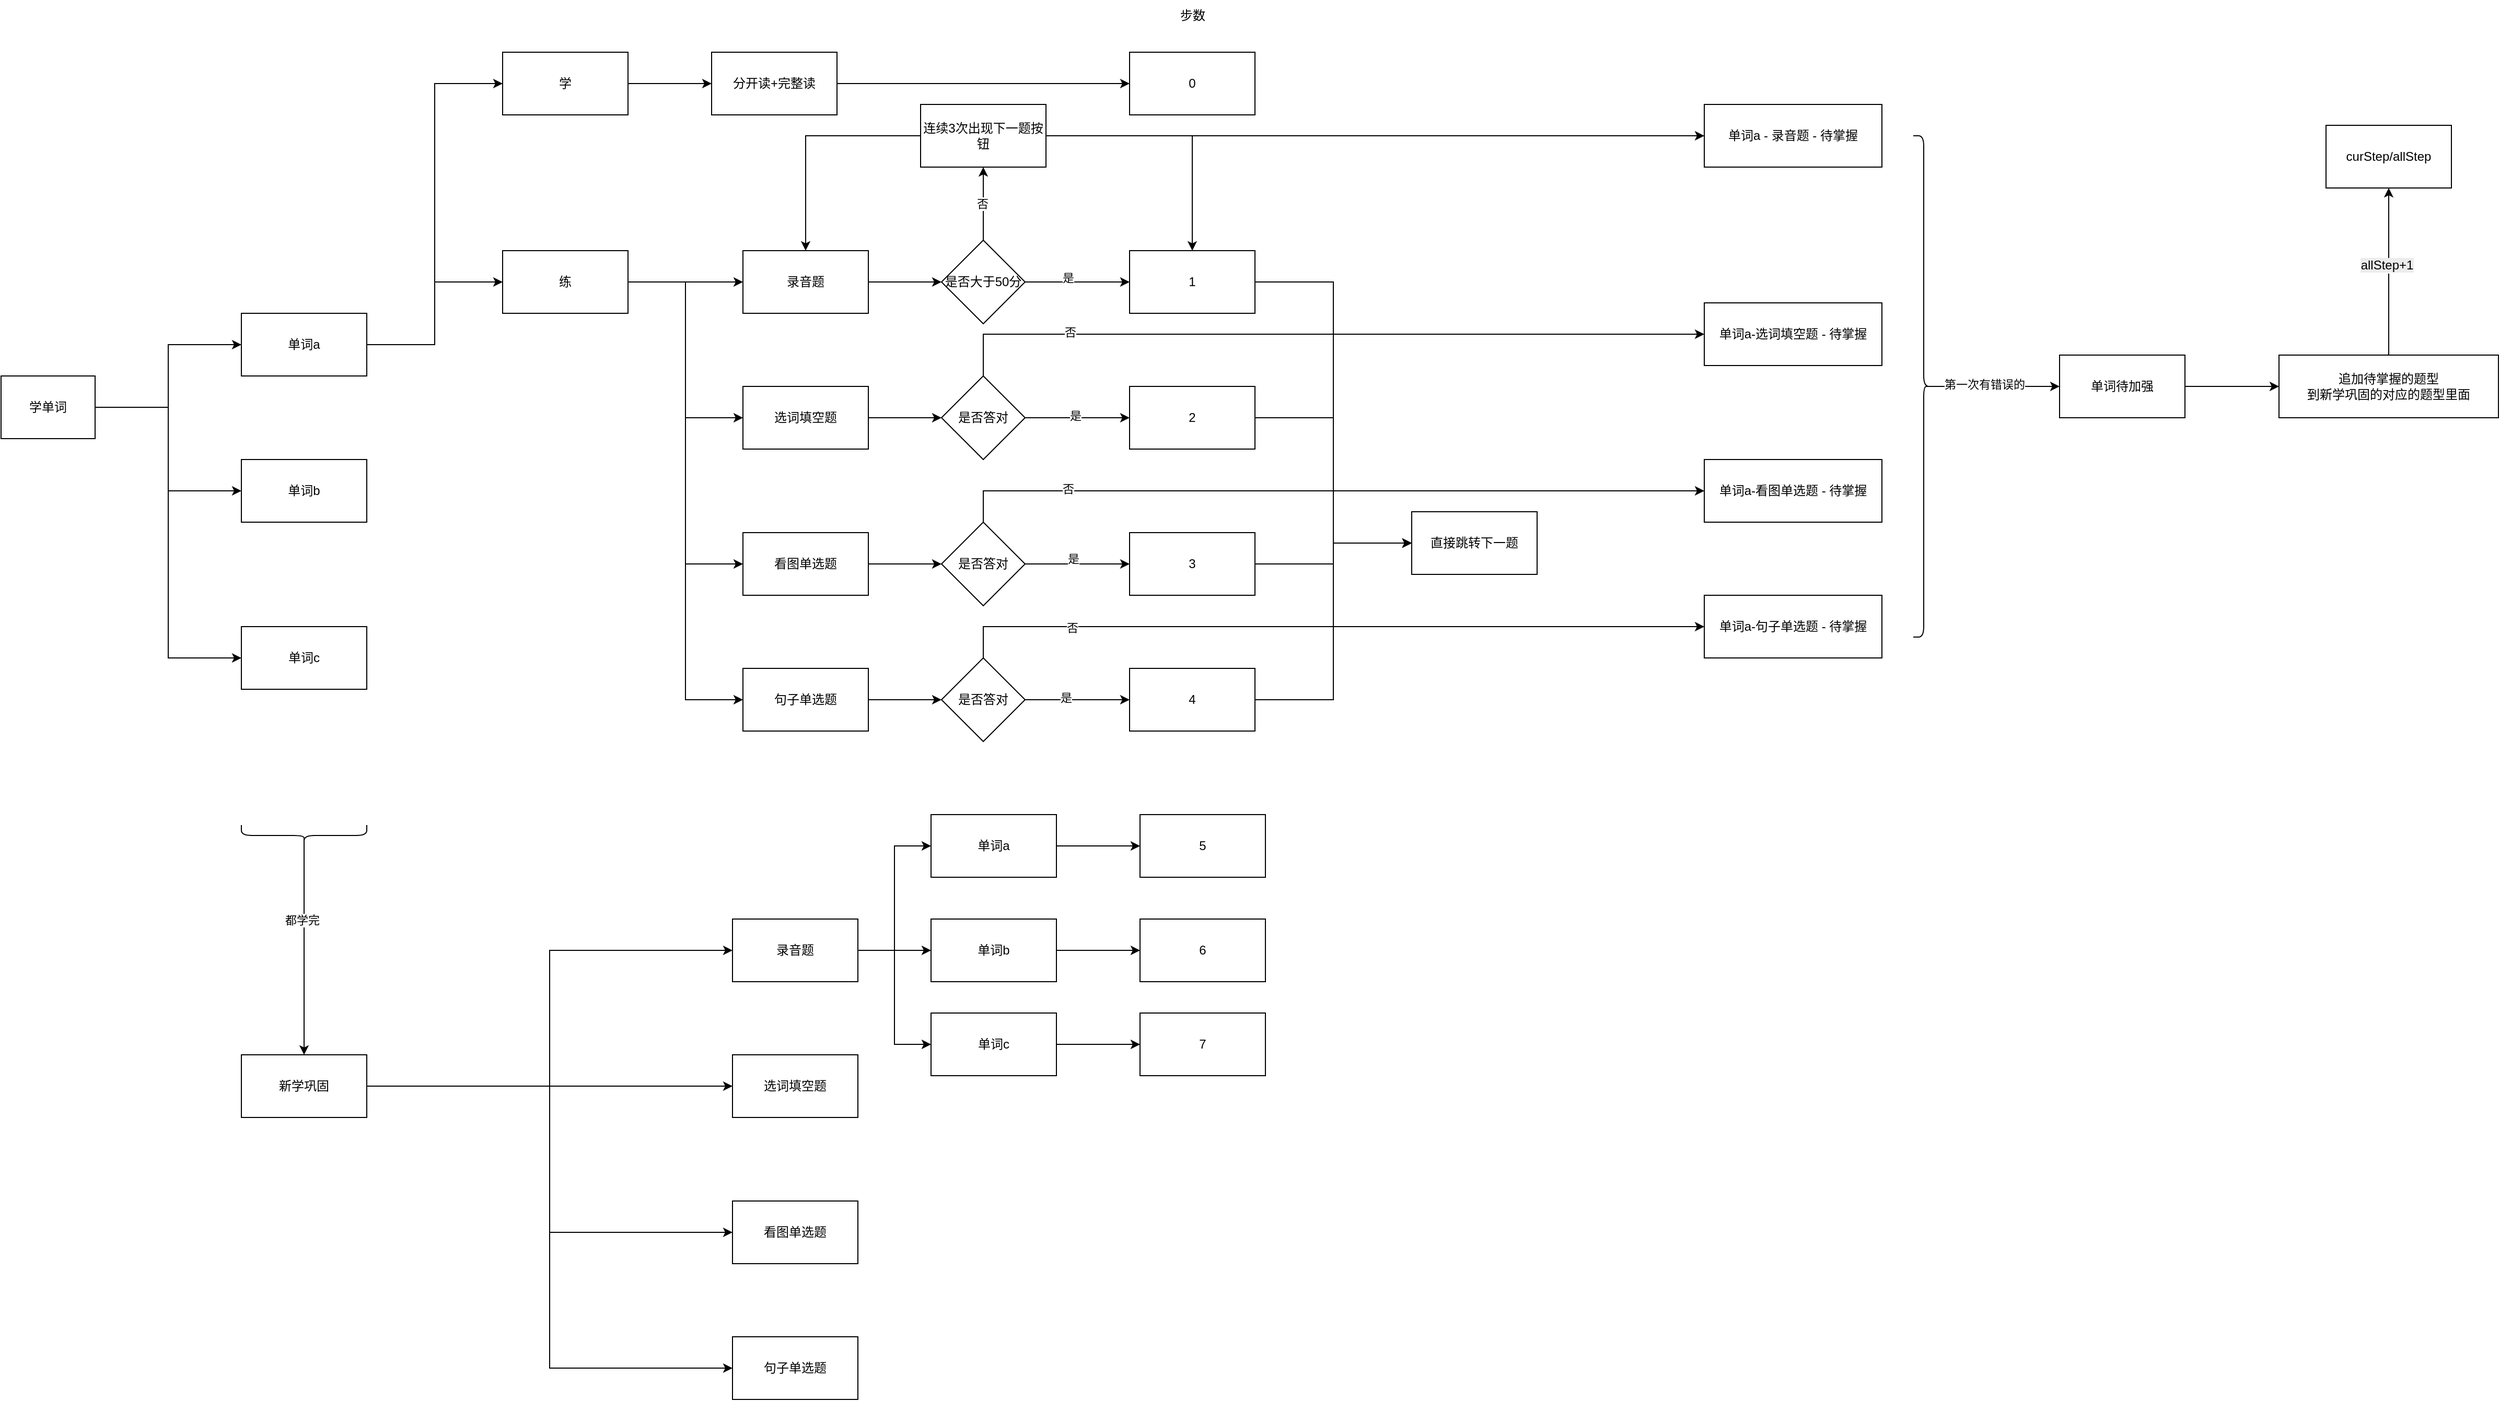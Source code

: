 <mxfile version="28.0.6">
  <diagram name="第 1 页" id="9Yd3pqUPsnyFqQwgOoFY">
    <mxGraphModel dx="2102" dy="2380" grid="1" gridSize="10" guides="1" tooltips="1" connect="1" arrows="1" fold="1" page="1" pageScale="1" pageWidth="827" pageHeight="1169" math="0" shadow="0">
      <root>
        <mxCell id="0" />
        <mxCell id="1" parent="0" />
        <mxCell id="PbvdAyPlCqfGMovEDeMH-3" value="" style="edgeStyle=orthogonalEdgeStyle;rounded=0;orthogonalLoop=1;jettySize=auto;html=1;" edge="1" parent="1" source="PbvdAyPlCqfGMovEDeMH-1" target="PbvdAyPlCqfGMovEDeMH-2">
          <mxGeometry relative="1" as="geometry">
            <Array as="points">
              <mxPoint x="220" y="260" />
              <mxPoint x="220" y="200" />
            </Array>
          </mxGeometry>
        </mxCell>
        <mxCell id="PbvdAyPlCqfGMovEDeMH-108" style="edgeStyle=orthogonalEdgeStyle;rounded=0;orthogonalLoop=1;jettySize=auto;html=1;exitX=1;exitY=0.5;exitDx=0;exitDy=0;entryX=0;entryY=0.5;entryDx=0;entryDy=0;" edge="1" parent="1" source="PbvdAyPlCqfGMovEDeMH-1" target="PbvdAyPlCqfGMovEDeMH-4">
          <mxGeometry relative="1" as="geometry" />
        </mxCell>
        <mxCell id="PbvdAyPlCqfGMovEDeMH-110" style="edgeStyle=orthogonalEdgeStyle;rounded=0;orthogonalLoop=1;jettySize=auto;html=1;exitX=1;exitY=0.5;exitDx=0;exitDy=0;entryX=0;entryY=0.5;entryDx=0;entryDy=0;" edge="1" parent="1" source="PbvdAyPlCqfGMovEDeMH-1" target="PbvdAyPlCqfGMovEDeMH-109">
          <mxGeometry relative="1" as="geometry" />
        </mxCell>
        <mxCell id="PbvdAyPlCqfGMovEDeMH-1" value="学单词" style="rounded=0;whiteSpace=wrap;html=1;" vertex="1" parent="1">
          <mxGeometry x="60" y="230" width="90" height="60" as="geometry" />
        </mxCell>
        <mxCell id="PbvdAyPlCqfGMovEDeMH-18" style="edgeStyle=orthogonalEdgeStyle;rounded=0;orthogonalLoop=1;jettySize=auto;html=1;exitX=1;exitY=0.5;exitDx=0;exitDy=0;entryX=0;entryY=0.5;entryDx=0;entryDy=0;" edge="1" parent="1" source="PbvdAyPlCqfGMovEDeMH-2" target="PbvdAyPlCqfGMovEDeMH-15">
          <mxGeometry relative="1" as="geometry" />
        </mxCell>
        <mxCell id="PbvdAyPlCqfGMovEDeMH-19" style="edgeStyle=orthogonalEdgeStyle;rounded=0;orthogonalLoop=1;jettySize=auto;html=1;exitX=1;exitY=0.5;exitDx=0;exitDy=0;entryX=0;entryY=0.5;entryDx=0;entryDy=0;" edge="1" parent="1" source="PbvdAyPlCqfGMovEDeMH-2" target="PbvdAyPlCqfGMovEDeMH-16">
          <mxGeometry relative="1" as="geometry" />
        </mxCell>
        <mxCell id="PbvdAyPlCqfGMovEDeMH-2" value="单词a" style="whiteSpace=wrap;html=1;rounded=0;" vertex="1" parent="1">
          <mxGeometry x="290" y="170" width="120" height="60" as="geometry" />
        </mxCell>
        <mxCell id="PbvdAyPlCqfGMovEDeMH-4" value="单词b" style="whiteSpace=wrap;html=1;rounded=0;" vertex="1" parent="1">
          <mxGeometry x="290" y="310" width="120" height="60" as="geometry" />
        </mxCell>
        <mxCell id="PbvdAyPlCqfGMovEDeMH-38" style="edgeStyle=orthogonalEdgeStyle;rounded=0;orthogonalLoop=1;jettySize=auto;html=1;entryX=0;entryY=0.5;entryDx=0;entryDy=0;" edge="1" parent="1" source="PbvdAyPlCqfGMovEDeMH-6" target="PbvdAyPlCqfGMovEDeMH-9">
          <mxGeometry relative="1" as="geometry" />
        </mxCell>
        <mxCell id="PbvdAyPlCqfGMovEDeMH-6" value="分开读+完整读" style="whiteSpace=wrap;html=1;rounded=0;" vertex="1" parent="1">
          <mxGeometry x="740" y="-80" width="120" height="60" as="geometry" />
        </mxCell>
        <mxCell id="PbvdAyPlCqfGMovEDeMH-9" value="0" style="whiteSpace=wrap;html=1;rounded=0;" vertex="1" parent="1">
          <mxGeometry x="1140" y="-80" width="120" height="60" as="geometry" />
        </mxCell>
        <mxCell id="PbvdAyPlCqfGMovEDeMH-11" value="步数" style="text;html=1;align=center;verticalAlign=middle;resizable=0;points=[];autosize=1;strokeColor=none;fillColor=none;" vertex="1" parent="1">
          <mxGeometry x="1175" y="-130" width="50" height="30" as="geometry" />
        </mxCell>
        <mxCell id="PbvdAyPlCqfGMovEDeMH-21" style="edgeStyle=orthogonalEdgeStyle;rounded=0;orthogonalLoop=1;jettySize=auto;html=1;exitX=1;exitY=0.5;exitDx=0;exitDy=0;entryX=0;entryY=0.5;entryDx=0;entryDy=0;" edge="1" parent="1" source="PbvdAyPlCqfGMovEDeMH-15" target="PbvdAyPlCqfGMovEDeMH-6">
          <mxGeometry relative="1" as="geometry" />
        </mxCell>
        <mxCell id="PbvdAyPlCqfGMovEDeMH-15" value="学" style="whiteSpace=wrap;html=1;" vertex="1" parent="1">
          <mxGeometry x="540" y="-80" width="120" height="60" as="geometry" />
        </mxCell>
        <mxCell id="PbvdAyPlCqfGMovEDeMH-23" value="" style="edgeStyle=orthogonalEdgeStyle;rounded=0;orthogonalLoop=1;jettySize=auto;html=1;" edge="1" parent="1" source="PbvdAyPlCqfGMovEDeMH-16" target="PbvdAyPlCqfGMovEDeMH-22">
          <mxGeometry relative="1" as="geometry" />
        </mxCell>
        <mxCell id="PbvdAyPlCqfGMovEDeMH-27" style="edgeStyle=orthogonalEdgeStyle;rounded=0;orthogonalLoop=1;jettySize=auto;html=1;exitX=1;exitY=0.5;exitDx=0;exitDy=0;entryX=0;entryY=0.5;entryDx=0;entryDy=0;" edge="1" parent="1" source="PbvdAyPlCqfGMovEDeMH-16" target="PbvdAyPlCqfGMovEDeMH-24">
          <mxGeometry relative="1" as="geometry" />
        </mxCell>
        <mxCell id="PbvdAyPlCqfGMovEDeMH-28" style="edgeStyle=orthogonalEdgeStyle;rounded=0;orthogonalLoop=1;jettySize=auto;html=1;exitX=1;exitY=0.5;exitDx=0;exitDy=0;entryX=0;entryY=0.5;entryDx=0;entryDy=0;" edge="1" parent="1" source="PbvdAyPlCqfGMovEDeMH-16" target="PbvdAyPlCqfGMovEDeMH-25">
          <mxGeometry relative="1" as="geometry" />
        </mxCell>
        <mxCell id="PbvdAyPlCqfGMovEDeMH-29" style="edgeStyle=orthogonalEdgeStyle;rounded=0;orthogonalLoop=1;jettySize=auto;html=1;exitX=1;exitY=0.5;exitDx=0;exitDy=0;entryX=0;entryY=0.5;entryDx=0;entryDy=0;" edge="1" parent="1" source="PbvdAyPlCqfGMovEDeMH-16" target="PbvdAyPlCqfGMovEDeMH-26">
          <mxGeometry relative="1" as="geometry" />
        </mxCell>
        <mxCell id="PbvdAyPlCqfGMovEDeMH-16" value="练" style="whiteSpace=wrap;html=1;" vertex="1" parent="1">
          <mxGeometry x="540" y="110" width="120" height="60" as="geometry" />
        </mxCell>
        <mxCell id="PbvdAyPlCqfGMovEDeMH-40" value="" style="edgeStyle=orthogonalEdgeStyle;rounded=0;orthogonalLoop=1;jettySize=auto;html=1;" edge="1" parent="1" source="PbvdAyPlCqfGMovEDeMH-22" target="PbvdAyPlCqfGMovEDeMH-39">
          <mxGeometry relative="1" as="geometry" />
        </mxCell>
        <mxCell id="PbvdAyPlCqfGMovEDeMH-22" value="录音题" style="whiteSpace=wrap;html=1;" vertex="1" parent="1">
          <mxGeometry x="770" y="110" width="120" height="60" as="geometry" />
        </mxCell>
        <mxCell id="PbvdAyPlCqfGMovEDeMH-63" value="" style="edgeStyle=orthogonalEdgeStyle;rounded=0;orthogonalLoop=1;jettySize=auto;html=1;" edge="1" parent="1" source="PbvdAyPlCqfGMovEDeMH-24" target="PbvdAyPlCqfGMovEDeMH-62">
          <mxGeometry relative="1" as="geometry" />
        </mxCell>
        <mxCell id="PbvdAyPlCqfGMovEDeMH-24" value="选词填空题" style="whiteSpace=wrap;html=1;" vertex="1" parent="1">
          <mxGeometry x="770" y="240" width="120" height="60" as="geometry" />
        </mxCell>
        <mxCell id="PbvdAyPlCqfGMovEDeMH-82" value="" style="edgeStyle=orthogonalEdgeStyle;rounded=0;orthogonalLoop=1;jettySize=auto;html=1;" edge="1" parent="1" source="PbvdAyPlCqfGMovEDeMH-25" target="PbvdAyPlCqfGMovEDeMH-81">
          <mxGeometry relative="1" as="geometry" />
        </mxCell>
        <mxCell id="PbvdAyPlCqfGMovEDeMH-25" value="看图单选题" style="whiteSpace=wrap;html=1;" vertex="1" parent="1">
          <mxGeometry x="770" y="380" width="120" height="60" as="geometry" />
        </mxCell>
        <mxCell id="PbvdAyPlCqfGMovEDeMH-89" value="" style="edgeStyle=orthogonalEdgeStyle;rounded=0;orthogonalLoop=1;jettySize=auto;html=1;" edge="1" parent="1" source="PbvdAyPlCqfGMovEDeMH-26" target="PbvdAyPlCqfGMovEDeMH-88">
          <mxGeometry relative="1" as="geometry" />
        </mxCell>
        <mxCell id="PbvdAyPlCqfGMovEDeMH-26" value="句子单选题" style="whiteSpace=wrap;html=1;" vertex="1" parent="1">
          <mxGeometry x="770" y="510" width="120" height="60" as="geometry" />
        </mxCell>
        <mxCell id="PbvdAyPlCqfGMovEDeMH-56" style="edgeStyle=orthogonalEdgeStyle;rounded=0;orthogonalLoop=1;jettySize=auto;html=1;exitX=1;exitY=0.5;exitDx=0;exitDy=0;entryX=0;entryY=0.5;entryDx=0;entryDy=0;" edge="1" parent="1" source="PbvdAyPlCqfGMovEDeMH-30" target="PbvdAyPlCqfGMovEDeMH-53">
          <mxGeometry relative="1" as="geometry" />
        </mxCell>
        <mxCell id="PbvdAyPlCqfGMovEDeMH-30" value="1" style="whiteSpace=wrap;html=1;" vertex="1" parent="1">
          <mxGeometry x="1140" y="110" width="120" height="60" as="geometry" />
        </mxCell>
        <mxCell id="PbvdAyPlCqfGMovEDeMH-57" style="edgeStyle=orthogonalEdgeStyle;rounded=0;orthogonalLoop=1;jettySize=auto;html=1;exitX=1;exitY=0.5;exitDx=0;exitDy=0;entryX=0;entryY=0.5;entryDx=0;entryDy=0;" edge="1" parent="1" source="PbvdAyPlCqfGMovEDeMH-32" target="PbvdAyPlCqfGMovEDeMH-53">
          <mxGeometry relative="1" as="geometry" />
        </mxCell>
        <mxCell id="PbvdAyPlCqfGMovEDeMH-32" value="2" style="whiteSpace=wrap;html=1;" vertex="1" parent="1">
          <mxGeometry x="1140" y="240" width="120" height="60" as="geometry" />
        </mxCell>
        <mxCell id="PbvdAyPlCqfGMovEDeMH-58" style="edgeStyle=orthogonalEdgeStyle;rounded=0;orthogonalLoop=1;jettySize=auto;html=1;exitX=1;exitY=0.5;exitDx=0;exitDy=0;entryX=0;entryY=0.5;entryDx=0;entryDy=0;" edge="1" parent="1" source="PbvdAyPlCqfGMovEDeMH-34" target="PbvdAyPlCqfGMovEDeMH-53">
          <mxGeometry relative="1" as="geometry" />
        </mxCell>
        <mxCell id="PbvdAyPlCqfGMovEDeMH-34" value="3" style="whiteSpace=wrap;html=1;" vertex="1" parent="1">
          <mxGeometry x="1140" y="380" width="120" height="60" as="geometry" />
        </mxCell>
        <mxCell id="PbvdAyPlCqfGMovEDeMH-59" style="edgeStyle=orthogonalEdgeStyle;rounded=0;orthogonalLoop=1;jettySize=auto;html=1;exitX=1;exitY=0.5;exitDx=0;exitDy=0;entryX=0;entryY=0.5;entryDx=0;entryDy=0;" edge="1" parent="1" source="PbvdAyPlCqfGMovEDeMH-36" target="PbvdAyPlCqfGMovEDeMH-53">
          <mxGeometry relative="1" as="geometry" />
        </mxCell>
        <mxCell id="PbvdAyPlCqfGMovEDeMH-36" value="4" style="whiteSpace=wrap;html=1;" vertex="1" parent="1">
          <mxGeometry x="1140" y="510" width="120" height="60" as="geometry" />
        </mxCell>
        <mxCell id="PbvdAyPlCqfGMovEDeMH-41" style="edgeStyle=orthogonalEdgeStyle;rounded=0;orthogonalLoop=1;jettySize=auto;html=1;exitX=1;exitY=0.5;exitDx=0;exitDy=0;entryX=0;entryY=0.5;entryDx=0;entryDy=0;" edge="1" parent="1" source="PbvdAyPlCqfGMovEDeMH-39" target="PbvdAyPlCqfGMovEDeMH-30">
          <mxGeometry relative="1" as="geometry" />
        </mxCell>
        <mxCell id="PbvdAyPlCqfGMovEDeMH-42" value="是" style="edgeLabel;html=1;align=center;verticalAlign=middle;resizable=0;points=[];" vertex="1" connectable="0" parent="PbvdAyPlCqfGMovEDeMH-41">
          <mxGeometry x="-0.194" y="4" relative="1" as="geometry">
            <mxPoint as="offset" />
          </mxGeometry>
        </mxCell>
        <mxCell id="PbvdAyPlCqfGMovEDeMH-48" value="" style="edgeStyle=orthogonalEdgeStyle;rounded=0;orthogonalLoop=1;jettySize=auto;html=1;" edge="1" parent="1" source="PbvdAyPlCqfGMovEDeMH-39" target="PbvdAyPlCqfGMovEDeMH-47">
          <mxGeometry relative="1" as="geometry" />
        </mxCell>
        <mxCell id="PbvdAyPlCqfGMovEDeMH-49" value="否" style="edgeLabel;html=1;align=center;verticalAlign=middle;resizable=0;points=[];" vertex="1" connectable="0" parent="PbvdAyPlCqfGMovEDeMH-48">
          <mxGeometry x="-0.014" y="1" relative="1" as="geometry">
            <mxPoint y="-1" as="offset" />
          </mxGeometry>
        </mxCell>
        <mxCell id="PbvdAyPlCqfGMovEDeMH-39" value="是否大于50分" style="rhombus;whiteSpace=wrap;html=1;" vertex="1" parent="1">
          <mxGeometry x="960" y="100" width="80" height="80" as="geometry" />
        </mxCell>
        <mxCell id="PbvdAyPlCqfGMovEDeMH-50" style="edgeStyle=orthogonalEdgeStyle;rounded=0;orthogonalLoop=1;jettySize=auto;html=1;exitX=0;exitY=0.5;exitDx=0;exitDy=0;entryX=0.5;entryY=0;entryDx=0;entryDy=0;" edge="1" parent="1" source="PbvdAyPlCqfGMovEDeMH-47" target="PbvdAyPlCqfGMovEDeMH-22">
          <mxGeometry relative="1" as="geometry" />
        </mxCell>
        <mxCell id="PbvdAyPlCqfGMovEDeMH-52" style="edgeStyle=orthogonalEdgeStyle;rounded=0;orthogonalLoop=1;jettySize=auto;html=1;exitX=1;exitY=0.5;exitDx=0;exitDy=0;entryX=0.5;entryY=0;entryDx=0;entryDy=0;" edge="1" parent="1" source="PbvdAyPlCqfGMovEDeMH-47" target="PbvdAyPlCqfGMovEDeMH-30">
          <mxGeometry relative="1" as="geometry" />
        </mxCell>
        <mxCell id="PbvdAyPlCqfGMovEDeMH-61" style="edgeStyle=orthogonalEdgeStyle;rounded=0;orthogonalLoop=1;jettySize=auto;html=1;exitX=1;exitY=0.5;exitDx=0;exitDy=0;entryX=0;entryY=0.5;entryDx=0;entryDy=0;" edge="1" parent="1" source="PbvdAyPlCqfGMovEDeMH-47" target="PbvdAyPlCqfGMovEDeMH-60">
          <mxGeometry relative="1" as="geometry" />
        </mxCell>
        <mxCell id="PbvdAyPlCqfGMovEDeMH-47" value="连续3次出现下一题按钮" style="whiteSpace=wrap;html=1;" vertex="1" parent="1">
          <mxGeometry x="940" y="-30" width="120" height="60" as="geometry" />
        </mxCell>
        <mxCell id="PbvdAyPlCqfGMovEDeMH-53" value="直接跳转下一题" style="whiteSpace=wrap;html=1;" vertex="1" parent="1">
          <mxGeometry x="1410" y="360" width="120" height="60" as="geometry" />
        </mxCell>
        <mxCell id="PbvdAyPlCqfGMovEDeMH-60" value="单词a - 录音题 - 待掌握" style="whiteSpace=wrap;html=1;" vertex="1" parent="1">
          <mxGeometry x="1690" y="-30" width="170" height="60" as="geometry" />
        </mxCell>
        <mxCell id="PbvdAyPlCqfGMovEDeMH-65" style="edgeStyle=orthogonalEdgeStyle;rounded=0;orthogonalLoop=1;jettySize=auto;html=1;exitX=1;exitY=0.5;exitDx=0;exitDy=0;entryX=0;entryY=0.5;entryDx=0;entryDy=0;" edge="1" parent="1" source="PbvdAyPlCqfGMovEDeMH-62" target="PbvdAyPlCqfGMovEDeMH-32">
          <mxGeometry relative="1" as="geometry" />
        </mxCell>
        <mxCell id="PbvdAyPlCqfGMovEDeMH-66" value="是" style="edgeLabel;html=1;align=center;verticalAlign=middle;resizable=0;points=[];" vertex="1" connectable="0" parent="PbvdAyPlCqfGMovEDeMH-65">
          <mxGeometry x="-0.048" y="2" relative="1" as="geometry">
            <mxPoint as="offset" />
          </mxGeometry>
        </mxCell>
        <mxCell id="PbvdAyPlCqfGMovEDeMH-78" style="edgeStyle=orthogonalEdgeStyle;rounded=0;orthogonalLoop=1;jettySize=auto;html=1;exitX=0.5;exitY=0;exitDx=0;exitDy=0;entryX=0;entryY=0.5;entryDx=0;entryDy=0;" edge="1" parent="1" source="PbvdAyPlCqfGMovEDeMH-62" target="PbvdAyPlCqfGMovEDeMH-77">
          <mxGeometry relative="1" as="geometry" />
        </mxCell>
        <mxCell id="PbvdAyPlCqfGMovEDeMH-79" value="否" style="edgeLabel;html=1;align=center;verticalAlign=middle;resizable=0;points=[];" vertex="1" connectable="0" parent="PbvdAyPlCqfGMovEDeMH-78">
          <mxGeometry x="-0.664" y="2" relative="1" as="geometry">
            <mxPoint as="offset" />
          </mxGeometry>
        </mxCell>
        <mxCell id="PbvdAyPlCqfGMovEDeMH-62" value="是否答对" style="rhombus;whiteSpace=wrap;html=1;" vertex="1" parent="1">
          <mxGeometry x="960" y="230" width="80" height="80" as="geometry" />
        </mxCell>
        <mxCell id="PbvdAyPlCqfGMovEDeMH-77" value="单词a-选词填空题 - 待掌握" style="whiteSpace=wrap;html=1;" vertex="1" parent="1">
          <mxGeometry x="1690" y="160" width="170" height="60" as="geometry" />
        </mxCell>
        <mxCell id="PbvdAyPlCqfGMovEDeMH-83" style="edgeStyle=orthogonalEdgeStyle;rounded=0;orthogonalLoop=1;jettySize=auto;html=1;exitX=1;exitY=0.5;exitDx=0;exitDy=0;entryX=0;entryY=0.5;entryDx=0;entryDy=0;" edge="1" parent="1" source="PbvdAyPlCqfGMovEDeMH-81" target="PbvdAyPlCqfGMovEDeMH-34">
          <mxGeometry relative="1" as="geometry" />
        </mxCell>
        <mxCell id="PbvdAyPlCqfGMovEDeMH-84" value="是" style="edgeLabel;html=1;align=center;verticalAlign=middle;resizable=0;points=[];" vertex="1" connectable="0" parent="PbvdAyPlCqfGMovEDeMH-83">
          <mxGeometry x="-0.091" y="5" relative="1" as="geometry">
            <mxPoint as="offset" />
          </mxGeometry>
        </mxCell>
        <mxCell id="PbvdAyPlCqfGMovEDeMH-86" style="edgeStyle=orthogonalEdgeStyle;rounded=0;orthogonalLoop=1;jettySize=auto;html=1;exitX=0.5;exitY=0;exitDx=0;exitDy=0;entryX=0;entryY=0.5;entryDx=0;entryDy=0;" edge="1" parent="1" source="PbvdAyPlCqfGMovEDeMH-81" target="PbvdAyPlCqfGMovEDeMH-85">
          <mxGeometry relative="1" as="geometry" />
        </mxCell>
        <mxCell id="PbvdAyPlCqfGMovEDeMH-87" value="否" style="edgeLabel;html=1;align=center;verticalAlign=middle;resizable=0;points=[];" vertex="1" connectable="0" parent="PbvdAyPlCqfGMovEDeMH-86">
          <mxGeometry x="-0.691" y="2" relative="1" as="geometry">
            <mxPoint as="offset" />
          </mxGeometry>
        </mxCell>
        <mxCell id="PbvdAyPlCqfGMovEDeMH-81" value="是否答对" style="rhombus;whiteSpace=wrap;html=1;" vertex="1" parent="1">
          <mxGeometry x="960" y="370" width="80" height="80" as="geometry" />
        </mxCell>
        <mxCell id="PbvdAyPlCqfGMovEDeMH-85" value="单词a-看图单选题 - 待掌握" style="whiteSpace=wrap;html=1;" vertex="1" parent="1">
          <mxGeometry x="1690" y="310" width="170" height="60" as="geometry" />
        </mxCell>
        <mxCell id="PbvdAyPlCqfGMovEDeMH-90" style="edgeStyle=orthogonalEdgeStyle;rounded=0;orthogonalLoop=1;jettySize=auto;html=1;exitX=1;exitY=0.5;exitDx=0;exitDy=0;entryX=0;entryY=0.5;entryDx=0;entryDy=0;" edge="1" parent="1" source="PbvdAyPlCqfGMovEDeMH-88" target="PbvdAyPlCqfGMovEDeMH-36">
          <mxGeometry relative="1" as="geometry" />
        </mxCell>
        <mxCell id="PbvdAyPlCqfGMovEDeMH-91" value="是" style="edgeLabel;html=1;align=center;verticalAlign=middle;resizable=0;points=[];" vertex="1" connectable="0" parent="PbvdAyPlCqfGMovEDeMH-90">
          <mxGeometry x="-0.234" y="2" relative="1" as="geometry">
            <mxPoint as="offset" />
          </mxGeometry>
        </mxCell>
        <mxCell id="PbvdAyPlCqfGMovEDeMH-93" style="edgeStyle=orthogonalEdgeStyle;rounded=0;orthogonalLoop=1;jettySize=auto;html=1;exitX=0.5;exitY=0;exitDx=0;exitDy=0;entryX=0;entryY=0.5;entryDx=0;entryDy=0;" edge="1" parent="1" source="PbvdAyPlCqfGMovEDeMH-88" target="PbvdAyPlCqfGMovEDeMH-92">
          <mxGeometry relative="1" as="geometry" />
        </mxCell>
        <mxCell id="PbvdAyPlCqfGMovEDeMH-94" value="否" style="edgeLabel;html=1;align=center;verticalAlign=middle;resizable=0;points=[];" vertex="1" connectable="0" parent="PbvdAyPlCqfGMovEDeMH-93">
          <mxGeometry x="-0.682" y="-1" relative="1" as="geometry">
            <mxPoint as="offset" />
          </mxGeometry>
        </mxCell>
        <mxCell id="PbvdAyPlCqfGMovEDeMH-88" value="是否答对" style="rhombus;whiteSpace=wrap;html=1;" vertex="1" parent="1">
          <mxGeometry x="960" y="500" width="80" height="80" as="geometry" />
        </mxCell>
        <mxCell id="PbvdAyPlCqfGMovEDeMH-92" value="单词a-句子单选题 - 待掌握" style="whiteSpace=wrap;html=1;" vertex="1" parent="1">
          <mxGeometry x="1690" y="440" width="170" height="60" as="geometry" />
        </mxCell>
        <mxCell id="PbvdAyPlCqfGMovEDeMH-103" style="edgeStyle=orthogonalEdgeStyle;rounded=0;orthogonalLoop=1;jettySize=auto;html=1;exitX=1;exitY=0.5;exitDx=0;exitDy=0;entryX=0;entryY=0.5;entryDx=0;entryDy=0;" edge="1" parent="1" source="PbvdAyPlCqfGMovEDeMH-95" target="PbvdAyPlCqfGMovEDeMH-102">
          <mxGeometry relative="1" as="geometry" />
        </mxCell>
        <mxCell id="PbvdAyPlCqfGMovEDeMH-95" value="单词待加强" style="whiteSpace=wrap;html=1;" vertex="1" parent="1">
          <mxGeometry x="2030" y="210" width="120" height="60" as="geometry" />
        </mxCell>
        <mxCell id="PbvdAyPlCqfGMovEDeMH-98" style="edgeStyle=orthogonalEdgeStyle;rounded=0;orthogonalLoop=1;jettySize=auto;html=1;exitX=0.1;exitY=0.5;exitDx=0;exitDy=0;exitPerimeter=0;entryX=0;entryY=0.5;entryDx=0;entryDy=0;" edge="1" parent="1" source="PbvdAyPlCqfGMovEDeMH-96" target="PbvdAyPlCqfGMovEDeMH-95">
          <mxGeometry relative="1" as="geometry" />
        </mxCell>
        <mxCell id="PbvdAyPlCqfGMovEDeMH-99" value="第一次有错误的" style="edgeLabel;html=1;align=center;verticalAlign=middle;resizable=0;points=[];" vertex="1" connectable="0" parent="PbvdAyPlCqfGMovEDeMH-98">
          <mxGeometry x="-0.186" y="2" relative="1" as="geometry">
            <mxPoint as="offset" />
          </mxGeometry>
        </mxCell>
        <mxCell id="PbvdAyPlCqfGMovEDeMH-96" value="" style="shape=curlyBracket;whiteSpace=wrap;html=1;rounded=1;flipH=1;labelPosition=right;verticalLabelPosition=middle;align=left;verticalAlign=middle;" vertex="1" parent="1">
          <mxGeometry x="1890" width="20" height="480" as="geometry" />
        </mxCell>
        <mxCell id="PbvdAyPlCqfGMovEDeMH-118" style="edgeStyle=orthogonalEdgeStyle;rounded=0;orthogonalLoop=1;jettySize=auto;html=1;exitX=1;exitY=0.5;exitDx=0;exitDy=0;entryX=0;entryY=0.5;entryDx=0;entryDy=0;" edge="1" parent="1" source="PbvdAyPlCqfGMovEDeMH-101" target="PbvdAyPlCqfGMovEDeMH-114">
          <mxGeometry relative="1" as="geometry" />
        </mxCell>
        <mxCell id="PbvdAyPlCqfGMovEDeMH-119" style="edgeStyle=orthogonalEdgeStyle;rounded=0;orthogonalLoop=1;jettySize=auto;html=1;exitX=1;exitY=0.5;exitDx=0;exitDy=0;entryX=0;entryY=0.5;entryDx=0;entryDy=0;" edge="1" parent="1" source="PbvdAyPlCqfGMovEDeMH-101" target="PbvdAyPlCqfGMovEDeMH-115">
          <mxGeometry relative="1" as="geometry" />
        </mxCell>
        <mxCell id="PbvdAyPlCqfGMovEDeMH-120" style="edgeStyle=orthogonalEdgeStyle;rounded=0;orthogonalLoop=1;jettySize=auto;html=1;exitX=1;exitY=0.5;exitDx=0;exitDy=0;entryX=0;entryY=0.5;entryDx=0;entryDy=0;" edge="1" parent="1" source="PbvdAyPlCqfGMovEDeMH-101" target="PbvdAyPlCqfGMovEDeMH-116">
          <mxGeometry relative="1" as="geometry" />
        </mxCell>
        <mxCell id="PbvdAyPlCqfGMovEDeMH-121" style="edgeStyle=orthogonalEdgeStyle;rounded=0;orthogonalLoop=1;jettySize=auto;html=1;exitX=1;exitY=0.5;exitDx=0;exitDy=0;entryX=0;entryY=0.5;entryDx=0;entryDy=0;" edge="1" parent="1" source="PbvdAyPlCqfGMovEDeMH-101" target="PbvdAyPlCqfGMovEDeMH-117">
          <mxGeometry relative="1" as="geometry" />
        </mxCell>
        <mxCell id="PbvdAyPlCqfGMovEDeMH-101" value="新学巩固" style="whiteSpace=wrap;html=1;" vertex="1" parent="1">
          <mxGeometry x="290" y="880" width="120" height="60" as="geometry" />
        </mxCell>
        <mxCell id="PbvdAyPlCqfGMovEDeMH-105" style="edgeStyle=orthogonalEdgeStyle;rounded=0;orthogonalLoop=1;jettySize=auto;html=1;exitX=0.5;exitY=0;exitDx=0;exitDy=0;entryX=0.5;entryY=1;entryDx=0;entryDy=0;" edge="1" parent="1" source="PbvdAyPlCqfGMovEDeMH-102" target="PbvdAyPlCqfGMovEDeMH-104">
          <mxGeometry relative="1" as="geometry" />
        </mxCell>
        <mxCell id="PbvdAyPlCqfGMovEDeMH-106" value="&lt;span style=&quot;font-size: 12px; text-wrap-mode: wrap; background-color: rgb(236, 236, 236);&quot;&gt;allStep+1&lt;/span&gt;" style="edgeLabel;html=1;align=center;verticalAlign=middle;resizable=0;points=[];" vertex="1" connectable="0" parent="PbvdAyPlCqfGMovEDeMH-105">
          <mxGeometry x="0.094" y="3" relative="1" as="geometry">
            <mxPoint x="1" y="1" as="offset" />
          </mxGeometry>
        </mxCell>
        <mxCell id="PbvdAyPlCqfGMovEDeMH-102" value="追加待掌握的题型&lt;div&gt;到新学巩固的对应的题型里面&lt;/div&gt;" style="whiteSpace=wrap;html=1;" vertex="1" parent="1">
          <mxGeometry x="2240" y="210" width="210" height="60" as="geometry" />
        </mxCell>
        <mxCell id="PbvdAyPlCqfGMovEDeMH-104" value="curStep/allStep" style="whiteSpace=wrap;html=1;" vertex="1" parent="1">
          <mxGeometry x="2285" y="-10" width="120" height="60" as="geometry" />
        </mxCell>
        <mxCell id="PbvdAyPlCqfGMovEDeMH-111" style="edgeStyle=orthogonalEdgeStyle;rounded=0;orthogonalLoop=1;jettySize=auto;html=1;exitX=0.1;exitY=0.5;exitDx=0;exitDy=0;exitPerimeter=0;entryX=0.5;entryY=0;entryDx=0;entryDy=0;" edge="1" parent="1" source="PbvdAyPlCqfGMovEDeMH-107" target="PbvdAyPlCqfGMovEDeMH-101">
          <mxGeometry relative="1" as="geometry" />
        </mxCell>
        <mxCell id="PbvdAyPlCqfGMovEDeMH-112" value="都学完" style="edgeLabel;html=1;align=center;verticalAlign=middle;resizable=0;points=[];" vertex="1" connectable="0" parent="PbvdAyPlCqfGMovEDeMH-111">
          <mxGeometry x="-0.29" y="-2" relative="1" as="geometry">
            <mxPoint y="1" as="offset" />
          </mxGeometry>
        </mxCell>
        <mxCell id="PbvdAyPlCqfGMovEDeMH-107" value="" style="shape=curlyBracket;whiteSpace=wrap;html=1;rounded=1;flipH=1;labelPosition=right;verticalLabelPosition=middle;align=left;verticalAlign=middle;rotation=90;direction=east;" vertex="1" parent="1">
          <mxGeometry x="340" y="610" width="20" height="120" as="geometry" />
        </mxCell>
        <mxCell id="PbvdAyPlCqfGMovEDeMH-109" value="单词c" style="whiteSpace=wrap;html=1;rounded=0;" vertex="1" parent="1">
          <mxGeometry x="290" y="470" width="120" height="60" as="geometry" />
        </mxCell>
        <mxCell id="PbvdAyPlCqfGMovEDeMH-125" style="edgeStyle=orthogonalEdgeStyle;rounded=0;orthogonalLoop=1;jettySize=auto;html=1;exitX=1;exitY=0.5;exitDx=0;exitDy=0;entryX=0;entryY=0.5;entryDx=0;entryDy=0;" edge="1" parent="1" source="PbvdAyPlCqfGMovEDeMH-114" target="PbvdAyPlCqfGMovEDeMH-122">
          <mxGeometry relative="1" as="geometry" />
        </mxCell>
        <mxCell id="PbvdAyPlCqfGMovEDeMH-126" style="edgeStyle=orthogonalEdgeStyle;rounded=0;orthogonalLoop=1;jettySize=auto;html=1;exitX=1;exitY=0.5;exitDx=0;exitDy=0;entryX=0;entryY=0.5;entryDx=0;entryDy=0;" edge="1" parent="1" source="PbvdAyPlCqfGMovEDeMH-114" target="PbvdAyPlCqfGMovEDeMH-123">
          <mxGeometry relative="1" as="geometry" />
        </mxCell>
        <mxCell id="PbvdAyPlCqfGMovEDeMH-127" style="edgeStyle=orthogonalEdgeStyle;rounded=0;orthogonalLoop=1;jettySize=auto;html=1;exitX=1;exitY=0.5;exitDx=0;exitDy=0;entryX=0;entryY=0.5;entryDx=0;entryDy=0;" edge="1" parent="1" source="PbvdAyPlCqfGMovEDeMH-114" target="PbvdAyPlCqfGMovEDeMH-124">
          <mxGeometry relative="1" as="geometry" />
        </mxCell>
        <mxCell id="PbvdAyPlCqfGMovEDeMH-114" value="录音题" style="whiteSpace=wrap;html=1;" vertex="1" parent="1">
          <mxGeometry x="760" y="750" width="120" height="60" as="geometry" />
        </mxCell>
        <mxCell id="PbvdAyPlCqfGMovEDeMH-115" value="选词填空题" style="whiteSpace=wrap;html=1;" vertex="1" parent="1">
          <mxGeometry x="760" y="880" width="120" height="60" as="geometry" />
        </mxCell>
        <mxCell id="PbvdAyPlCqfGMovEDeMH-116" value="看图单选题" style="whiteSpace=wrap;html=1;" vertex="1" parent="1">
          <mxGeometry x="760" y="1020" width="120" height="60" as="geometry" />
        </mxCell>
        <mxCell id="PbvdAyPlCqfGMovEDeMH-117" value="句子单选题" style="whiteSpace=wrap;html=1;" vertex="1" parent="1">
          <mxGeometry x="760" y="1150" width="120" height="60" as="geometry" />
        </mxCell>
        <mxCell id="PbvdAyPlCqfGMovEDeMH-129" value="" style="edgeStyle=orthogonalEdgeStyle;rounded=0;orthogonalLoop=1;jettySize=auto;html=1;" edge="1" parent="1" source="PbvdAyPlCqfGMovEDeMH-122" target="PbvdAyPlCqfGMovEDeMH-128">
          <mxGeometry relative="1" as="geometry" />
        </mxCell>
        <mxCell id="PbvdAyPlCqfGMovEDeMH-122" value="单词a" style="whiteSpace=wrap;html=1;rounded=0;" vertex="1" parent="1">
          <mxGeometry x="950" y="650" width="120" height="60" as="geometry" />
        </mxCell>
        <mxCell id="PbvdAyPlCqfGMovEDeMH-131" value="" style="edgeStyle=orthogonalEdgeStyle;rounded=0;orthogonalLoop=1;jettySize=auto;html=1;" edge="1" parent="1" source="PbvdAyPlCqfGMovEDeMH-123" target="PbvdAyPlCqfGMovEDeMH-130">
          <mxGeometry relative="1" as="geometry" />
        </mxCell>
        <mxCell id="PbvdAyPlCqfGMovEDeMH-123" value="单词b" style="whiteSpace=wrap;html=1;rounded=0;" vertex="1" parent="1">
          <mxGeometry x="950" y="750" width="120" height="60" as="geometry" />
        </mxCell>
        <mxCell id="PbvdAyPlCqfGMovEDeMH-133" value="" style="edgeStyle=orthogonalEdgeStyle;rounded=0;orthogonalLoop=1;jettySize=auto;html=1;" edge="1" parent="1" source="PbvdAyPlCqfGMovEDeMH-124" target="PbvdAyPlCqfGMovEDeMH-132">
          <mxGeometry relative="1" as="geometry" />
        </mxCell>
        <mxCell id="PbvdAyPlCqfGMovEDeMH-124" value="单词c" style="whiteSpace=wrap;html=1;rounded=0;" vertex="1" parent="1">
          <mxGeometry x="950" y="840" width="120" height="60" as="geometry" />
        </mxCell>
        <mxCell id="PbvdAyPlCqfGMovEDeMH-128" value="5" style="whiteSpace=wrap;html=1;rounded=0;" vertex="1" parent="1">
          <mxGeometry x="1150" y="650" width="120" height="60" as="geometry" />
        </mxCell>
        <mxCell id="PbvdAyPlCqfGMovEDeMH-130" value="6" style="whiteSpace=wrap;html=1;rounded=0;" vertex="1" parent="1">
          <mxGeometry x="1150" y="750" width="120" height="60" as="geometry" />
        </mxCell>
        <mxCell id="PbvdAyPlCqfGMovEDeMH-132" value="7" style="whiteSpace=wrap;html=1;rounded=0;" vertex="1" parent="1">
          <mxGeometry x="1150" y="840" width="120" height="60" as="geometry" />
        </mxCell>
      </root>
    </mxGraphModel>
  </diagram>
</mxfile>
